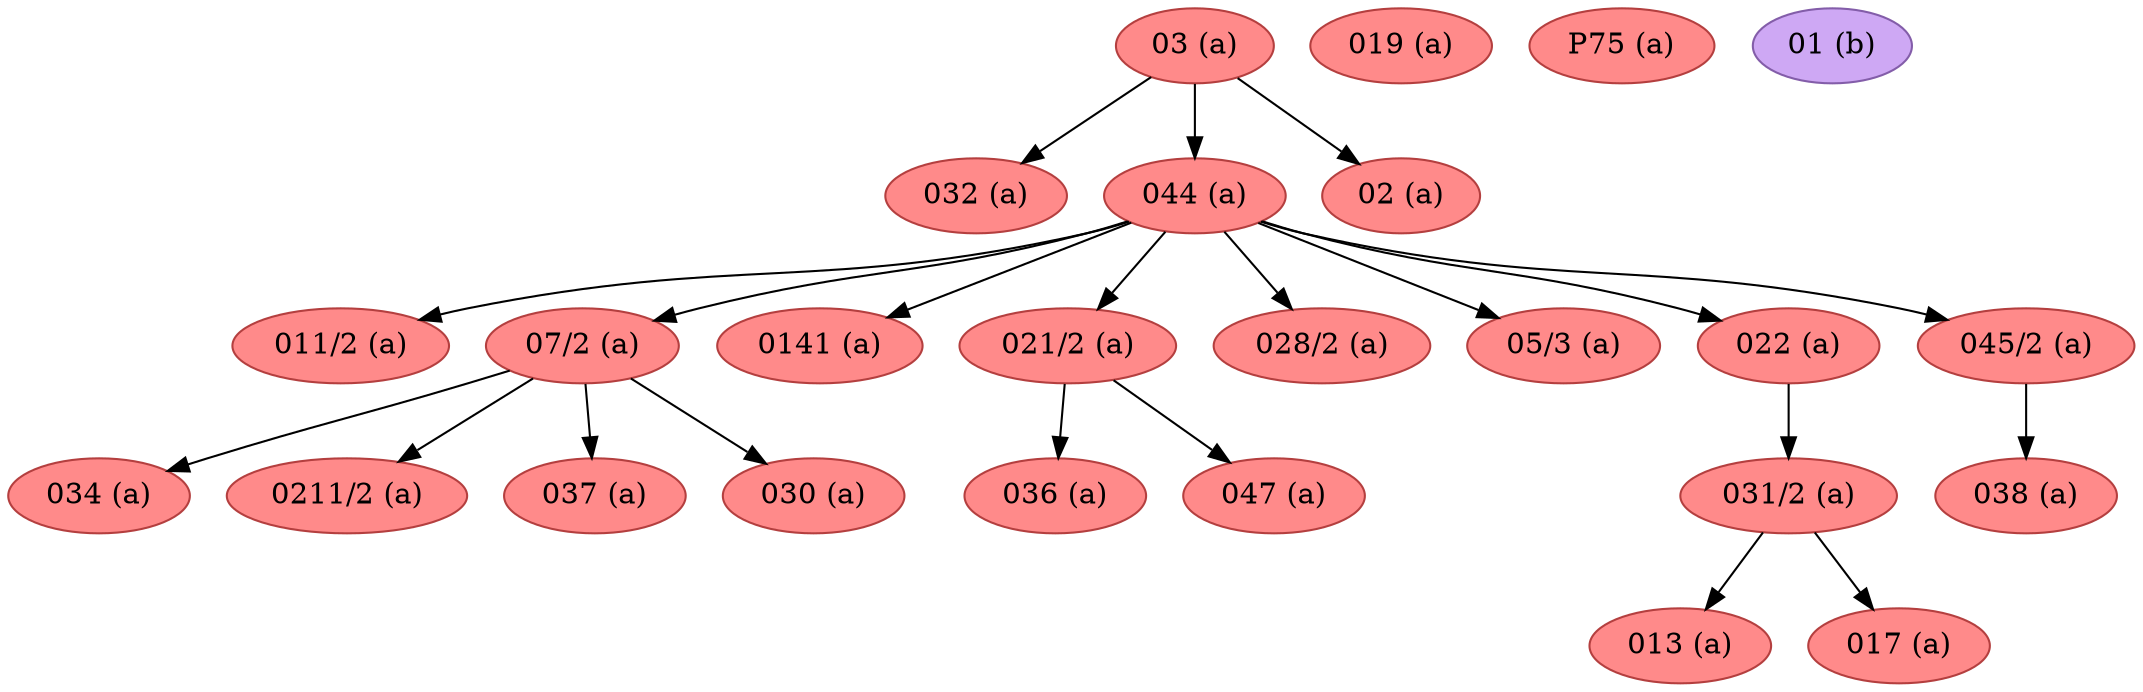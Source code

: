 strict digraph G {
"038 (a)" [fillcolor="#FF8A8A", color="#b43f3f", style=filled];
"032 (a)" [fillcolor="#FF8A8A", color="#b43f3f", style=filled];
"011/2 (a)" [fillcolor="#FF8A8A", color="#b43f3f", style=filled];
"013 (a)" [fillcolor="#FF8A8A", color="#b43f3f", style=filled];
"07/2 (a)" [fillcolor="#FF8A8A", color="#b43f3f", style=filled];
"03 (a)" [fillcolor="#FF8A8A", color="#b43f3f", style=filled];
"044 (a)" [fillcolor="#FF8A8A", color="#b43f3f", style=filled];
"0141 (a)" [fillcolor="#FF8A8A", color="#b43f3f", style=filled];
"02 (a)" [fillcolor="#FF8A8A", color="#b43f3f", style=filled];
"019 (a)" [fillcolor="#FF8A8A", color="#b43f3f", style=filled];
"P75 (a)" [fillcolor="#FF8A8A", color="#b43f3f", style=filled];
"021/2 (a)" [fillcolor="#FF8A8A", color="#b43f3f", style=filled];
"031/2 (a)" [fillcolor="#FF8A8A", color="#b43f3f", style=filled];
"01 (b)" [fillcolor="#CEA8F4", color="#835da9", style=filled];
"028/2 (a)" [fillcolor="#FF8A8A", color="#b43f3f", style=filled];
"034 (a)" [fillcolor="#FF8A8A", color="#b43f3f", style=filled];
"036 (a)" [fillcolor="#FF8A8A", color="#b43f3f", style=filled];
"017 (a)" [fillcolor="#FF8A8A", color="#b43f3f", style=filled];
"047 (a)" [fillcolor="#FF8A8A", color="#b43f3f", style=filled];
"05/3 (a)" [fillcolor="#FF8A8A", color="#b43f3f", style=filled];
"022 (a)" [fillcolor="#FF8A8A", color="#b43f3f", style=filled];
"0211/2 (a)" [fillcolor="#FF8A8A", color="#b43f3f", style=filled];
"045/2 (a)" [fillcolor="#FF8A8A", color="#b43f3f", style=filled];
"037 (a)" [fillcolor="#FF8A8A", color="#b43f3f", style=filled];
"030 (a)" [fillcolor="#FF8A8A", color="#b43f3f", style=filled];
"07/2 (a)" -> "0211/2 (a)";
"07/2 (a)" -> "037 (a)";
"07/2 (a)" -> "030 (a)";
"07/2 (a)" -> "034 (a)";
"03 (a)" -> "032 (a)";
"03 (a)" -> "044 (a)";
"03 (a)" -> "02 (a)";
"044 (a)" -> "07/2 (a)";
"044 (a)" -> "021/2 (a)";
"044 (a)" -> "028/2 (a)";
"044 (a)" -> "0141 (a)";
"044 (a)" -> "011/2 (a)";
"044 (a)" -> "045/2 (a)";
"044 (a)" -> "05/3 (a)";
"044 (a)" -> "022 (a)";
"021/2 (a)" -> "036 (a)";
"021/2 (a)" -> "047 (a)";
"031/2 (a)" -> "017 (a)";
"031/2 (a)" -> "013 (a)";
"022 (a)" -> "031/2 (a)";
"045/2 (a)" -> "038 (a)";
}
